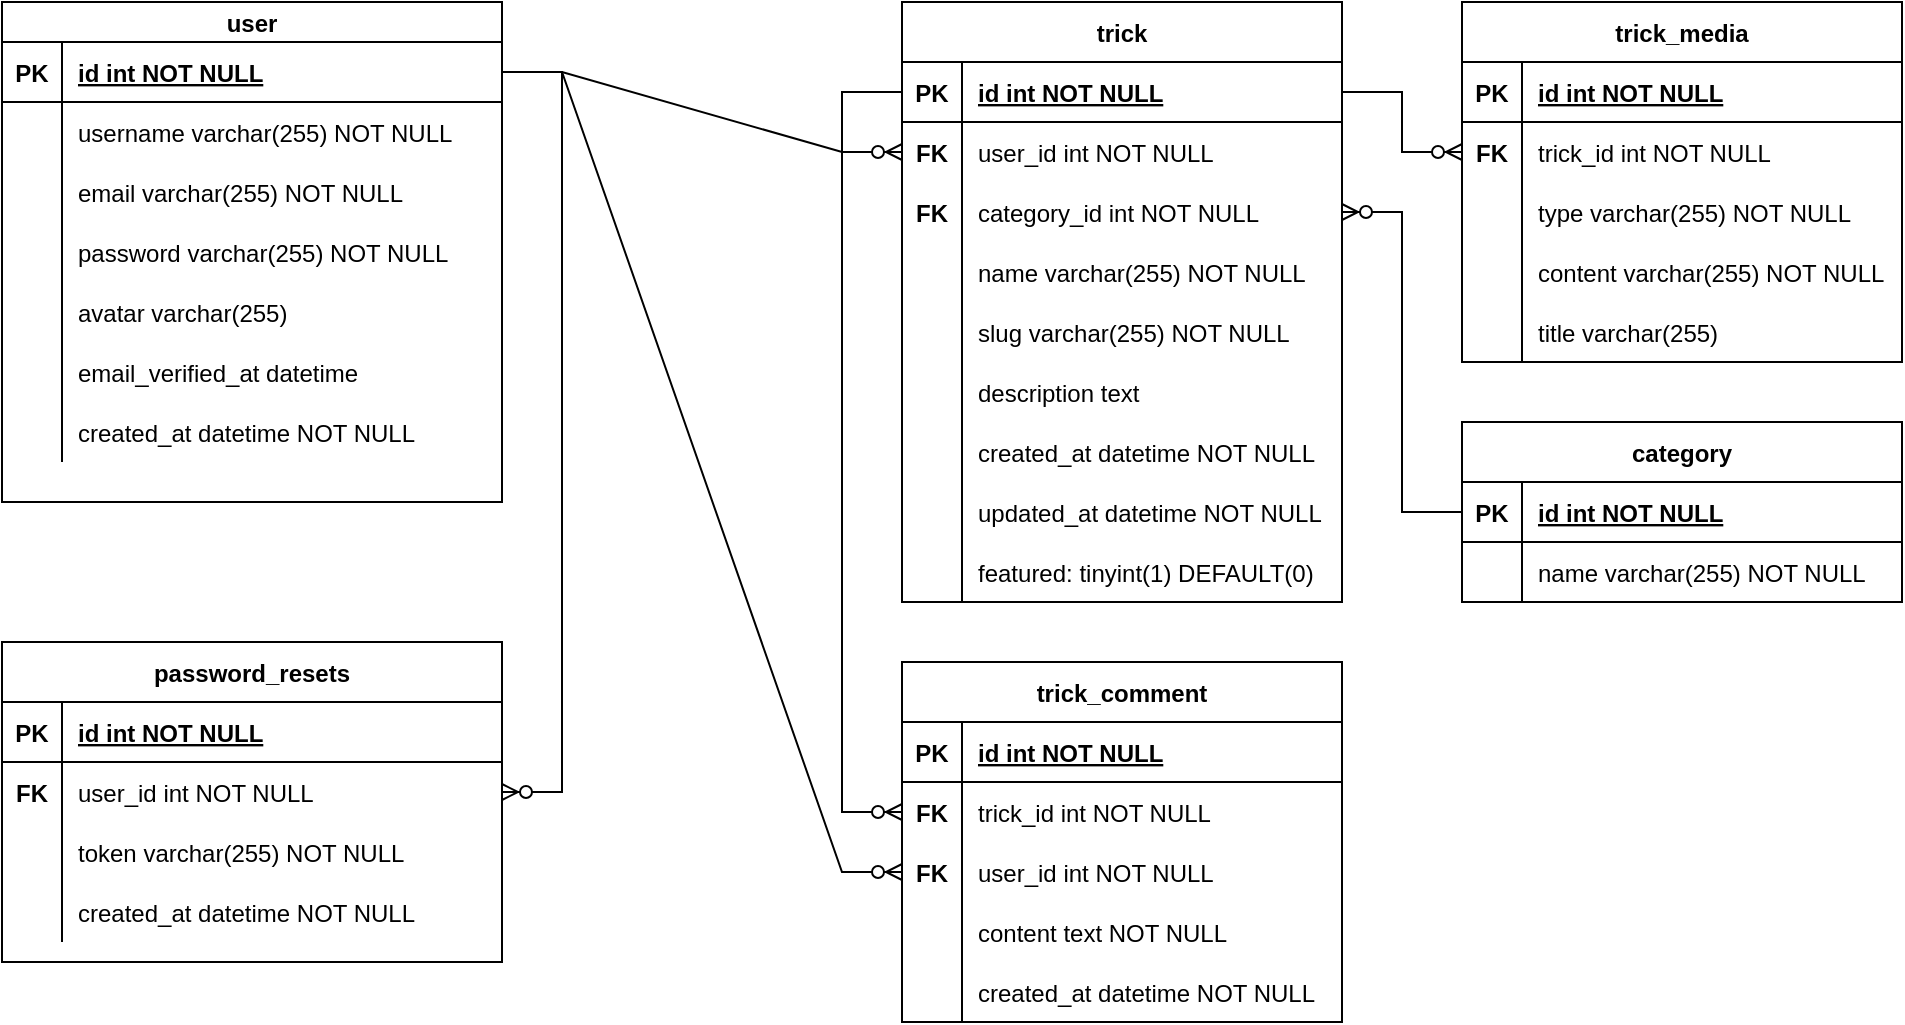 <mxfile version="20.8.16" type="device"><diagram id="R2lEEEUBdFMjLlhIrx00" name="Page-1"><mxGraphModel dx="1674" dy="854" grid="1" gridSize="10" guides="1" tooltips="1" connect="1" arrows="1" fold="1" page="1" pageScale="1" pageWidth="850" pageHeight="1100" math="0" shadow="0" extFonts="Permanent Marker^https://fonts.googleapis.com/css?family=Permanent+Marker"><root><mxCell id="0"/><mxCell id="1" parent="0"/><mxCell id="C-vyLk0tnHw3VtMMgP7b-23" value="user" style="shape=table;startSize=20;container=1;collapsible=1;childLayout=tableLayout;fixedRows=1;rowLines=0;fontStyle=1;align=center;resizeLast=1;" parent="1" vertex="1"><mxGeometry x="120" y="120" width="250" height="250" as="geometry"/></mxCell><mxCell id="C-vyLk0tnHw3VtMMgP7b-24" value="" style="shape=partialRectangle;collapsible=0;dropTarget=0;pointerEvents=0;fillColor=none;points=[[0,0.5],[1,0.5]];portConstraint=eastwest;top=0;left=0;right=0;bottom=1;" parent="C-vyLk0tnHw3VtMMgP7b-23" vertex="1"><mxGeometry y="20" width="250" height="30" as="geometry"/></mxCell><mxCell id="C-vyLk0tnHw3VtMMgP7b-25" value="PK" style="shape=partialRectangle;overflow=hidden;connectable=0;fillColor=none;top=0;left=0;bottom=0;right=0;fontStyle=1;" parent="C-vyLk0tnHw3VtMMgP7b-24" vertex="1"><mxGeometry width="30" height="30" as="geometry"><mxRectangle width="30" height="30" as="alternateBounds"/></mxGeometry></mxCell><mxCell id="C-vyLk0tnHw3VtMMgP7b-26" value="id int NOT NULL " style="shape=partialRectangle;overflow=hidden;connectable=0;fillColor=none;top=0;left=0;bottom=0;right=0;align=left;spacingLeft=6;fontStyle=5;" parent="C-vyLk0tnHw3VtMMgP7b-24" vertex="1"><mxGeometry x="30" width="220" height="30" as="geometry"><mxRectangle width="220" height="30" as="alternateBounds"/></mxGeometry></mxCell><mxCell id="C-vyLk0tnHw3VtMMgP7b-27" value="" style="shape=partialRectangle;collapsible=0;dropTarget=0;pointerEvents=0;fillColor=none;points=[[0,0.5],[1,0.5]];portConstraint=eastwest;top=0;left=0;right=0;bottom=0;" parent="C-vyLk0tnHw3VtMMgP7b-23" vertex="1"><mxGeometry y="50" width="250" height="30" as="geometry"/></mxCell><mxCell id="C-vyLk0tnHw3VtMMgP7b-28" value="" style="shape=partialRectangle;overflow=hidden;connectable=0;fillColor=none;top=0;left=0;bottom=0;right=0;" parent="C-vyLk0tnHw3VtMMgP7b-27" vertex="1"><mxGeometry width="30" height="30" as="geometry"><mxRectangle width="30" height="30" as="alternateBounds"/></mxGeometry></mxCell><mxCell id="C-vyLk0tnHw3VtMMgP7b-29" value="username varchar(255) NOT NULL" style="shape=partialRectangle;overflow=hidden;connectable=0;fillColor=none;top=0;left=0;bottom=0;right=0;align=left;spacingLeft=6;" parent="C-vyLk0tnHw3VtMMgP7b-27" vertex="1"><mxGeometry x="30" width="220" height="30" as="geometry"><mxRectangle width="220" height="30" as="alternateBounds"/></mxGeometry></mxCell><mxCell id="mA1rvCmJtgQA0jrDYd6d-15" value="" style="shape=partialRectangle;collapsible=0;dropTarget=0;pointerEvents=0;fillColor=none;points=[[0,0.5],[1,0.5]];portConstraint=eastwest;top=0;left=0;right=0;bottom=0;" parent="C-vyLk0tnHw3VtMMgP7b-23" vertex="1"><mxGeometry y="80" width="250" height="30" as="geometry"/></mxCell><mxCell id="mA1rvCmJtgQA0jrDYd6d-16" value="" style="shape=partialRectangle;overflow=hidden;connectable=0;fillColor=none;top=0;left=0;bottom=0;right=0;" parent="mA1rvCmJtgQA0jrDYd6d-15" vertex="1"><mxGeometry width="30" height="30" as="geometry"><mxRectangle width="30" height="30" as="alternateBounds"/></mxGeometry></mxCell><mxCell id="mA1rvCmJtgQA0jrDYd6d-17" value="email varchar(255) NOT NULL" style="shape=partialRectangle;overflow=hidden;connectable=0;fillColor=none;top=0;left=0;bottom=0;right=0;align=left;spacingLeft=6;" parent="mA1rvCmJtgQA0jrDYd6d-15" vertex="1"><mxGeometry x="30" width="220" height="30" as="geometry"><mxRectangle width="220" height="30" as="alternateBounds"/></mxGeometry></mxCell><mxCell id="mA1rvCmJtgQA0jrDYd6d-18" value="" style="shape=partialRectangle;collapsible=0;dropTarget=0;pointerEvents=0;fillColor=none;points=[[0,0.5],[1,0.5]];portConstraint=eastwest;top=0;left=0;right=0;bottom=0;" parent="C-vyLk0tnHw3VtMMgP7b-23" vertex="1"><mxGeometry y="110" width="250" height="30" as="geometry"/></mxCell><mxCell id="mA1rvCmJtgQA0jrDYd6d-19" value="" style="shape=partialRectangle;overflow=hidden;connectable=0;fillColor=none;top=0;left=0;bottom=0;right=0;" parent="mA1rvCmJtgQA0jrDYd6d-18" vertex="1"><mxGeometry width="30" height="30" as="geometry"><mxRectangle width="30" height="30" as="alternateBounds"/></mxGeometry></mxCell><mxCell id="mA1rvCmJtgQA0jrDYd6d-20" value="password varchar(255) NOT NULL" style="shape=partialRectangle;overflow=hidden;connectable=0;fillColor=none;top=0;left=0;bottom=0;right=0;align=left;spacingLeft=6;" parent="mA1rvCmJtgQA0jrDYd6d-18" vertex="1"><mxGeometry x="30" width="220" height="30" as="geometry"><mxRectangle width="220" height="30" as="alternateBounds"/></mxGeometry></mxCell><mxCell id="mA1rvCmJtgQA0jrDYd6d-21" value="" style="shape=partialRectangle;collapsible=0;dropTarget=0;pointerEvents=0;fillColor=none;points=[[0,0.5],[1,0.5]];portConstraint=eastwest;top=0;left=0;right=0;bottom=0;" parent="C-vyLk0tnHw3VtMMgP7b-23" vertex="1"><mxGeometry y="140" width="250" height="30" as="geometry"/></mxCell><mxCell id="mA1rvCmJtgQA0jrDYd6d-22" value="" style="shape=partialRectangle;overflow=hidden;connectable=0;fillColor=none;top=0;left=0;bottom=0;right=0;" parent="mA1rvCmJtgQA0jrDYd6d-21" vertex="1"><mxGeometry width="30" height="30" as="geometry"><mxRectangle width="30" height="30" as="alternateBounds"/></mxGeometry></mxCell><mxCell id="mA1rvCmJtgQA0jrDYd6d-23" value="avatar varchar(255)" style="shape=partialRectangle;overflow=hidden;connectable=0;fillColor=none;top=0;left=0;bottom=0;right=0;align=left;spacingLeft=6;" parent="mA1rvCmJtgQA0jrDYd6d-21" vertex="1"><mxGeometry x="30" width="220" height="30" as="geometry"><mxRectangle width="220" height="30" as="alternateBounds"/></mxGeometry></mxCell><mxCell id="mA1rvCmJtgQA0jrDYd6d-29" value="" style="shape=partialRectangle;collapsible=0;dropTarget=0;pointerEvents=0;fillColor=none;points=[[0,0.5],[1,0.5]];portConstraint=eastwest;top=0;left=0;right=0;bottom=0;" parent="C-vyLk0tnHw3VtMMgP7b-23" vertex="1"><mxGeometry y="170" width="250" height="30" as="geometry"/></mxCell><mxCell id="mA1rvCmJtgQA0jrDYd6d-30" value="" style="shape=partialRectangle;overflow=hidden;connectable=0;fillColor=none;top=0;left=0;bottom=0;right=0;" parent="mA1rvCmJtgQA0jrDYd6d-29" vertex="1"><mxGeometry width="30" height="30" as="geometry"><mxRectangle width="30" height="30" as="alternateBounds"/></mxGeometry></mxCell><mxCell id="mA1rvCmJtgQA0jrDYd6d-31" value="email_verified_at datetime" style="shape=partialRectangle;overflow=hidden;connectable=0;fillColor=none;top=0;left=0;bottom=0;right=0;align=left;spacingLeft=6;" parent="mA1rvCmJtgQA0jrDYd6d-29" vertex="1"><mxGeometry x="30" width="220" height="30" as="geometry"><mxRectangle width="220" height="30" as="alternateBounds"/></mxGeometry></mxCell><mxCell id="mA1rvCmJtgQA0jrDYd6d-32" value="" style="shape=partialRectangle;collapsible=0;dropTarget=0;pointerEvents=0;fillColor=none;points=[[0,0.5],[1,0.5]];portConstraint=eastwest;top=0;left=0;right=0;bottom=0;" parent="C-vyLk0tnHw3VtMMgP7b-23" vertex="1"><mxGeometry y="200" width="250" height="30" as="geometry"/></mxCell><mxCell id="mA1rvCmJtgQA0jrDYd6d-33" value="" style="shape=partialRectangle;overflow=hidden;connectable=0;fillColor=none;top=0;left=0;bottom=0;right=0;" parent="mA1rvCmJtgQA0jrDYd6d-32" vertex="1"><mxGeometry width="30" height="30" as="geometry"><mxRectangle width="30" height="30" as="alternateBounds"/></mxGeometry></mxCell><mxCell id="mA1rvCmJtgQA0jrDYd6d-34" value="created_at datetime NOT NULL" style="shape=partialRectangle;overflow=hidden;connectable=0;fillColor=none;top=0;left=0;bottom=0;right=0;align=left;spacingLeft=6;" parent="mA1rvCmJtgQA0jrDYd6d-32" vertex="1"><mxGeometry x="30" width="220" height="30" as="geometry"><mxRectangle width="220" height="30" as="alternateBounds"/></mxGeometry></mxCell><mxCell id="mA1rvCmJtgQA0jrDYd6d-35" value="password_resets" style="shape=table;startSize=30;container=1;collapsible=1;childLayout=tableLayout;fixedRows=1;rowLines=0;fontStyle=1;align=center;resizeLast=1;" parent="1" vertex="1"><mxGeometry x="120" y="440" width="250" height="160" as="geometry"/></mxCell><mxCell id="mA1rvCmJtgQA0jrDYd6d-36" value="" style="shape=partialRectangle;collapsible=0;dropTarget=0;pointerEvents=0;fillColor=none;points=[[0,0.5],[1,0.5]];portConstraint=eastwest;top=0;left=0;right=0;bottom=1;" parent="mA1rvCmJtgQA0jrDYd6d-35" vertex="1"><mxGeometry y="30" width="250" height="30" as="geometry"/></mxCell><mxCell id="mA1rvCmJtgQA0jrDYd6d-37" value="PK" style="shape=partialRectangle;overflow=hidden;connectable=0;fillColor=none;top=0;left=0;bottom=0;right=0;fontStyle=1;" parent="mA1rvCmJtgQA0jrDYd6d-36" vertex="1"><mxGeometry width="30" height="30" as="geometry"><mxRectangle width="30" height="30" as="alternateBounds"/></mxGeometry></mxCell><mxCell id="mA1rvCmJtgQA0jrDYd6d-38" value="id int NOT NULL " style="shape=partialRectangle;overflow=hidden;connectable=0;fillColor=none;top=0;left=0;bottom=0;right=0;align=left;spacingLeft=6;fontStyle=5;" parent="mA1rvCmJtgQA0jrDYd6d-36" vertex="1"><mxGeometry x="30" width="220" height="30" as="geometry"><mxRectangle width="220" height="30" as="alternateBounds"/></mxGeometry></mxCell><mxCell id="mA1rvCmJtgQA0jrDYd6d-39" value="" style="shape=partialRectangle;collapsible=0;dropTarget=0;pointerEvents=0;fillColor=none;points=[[0,0.5],[1,0.5]];portConstraint=eastwest;top=0;left=0;right=0;bottom=0;" parent="mA1rvCmJtgQA0jrDYd6d-35" vertex="1"><mxGeometry y="60" width="250" height="30" as="geometry"/></mxCell><mxCell id="mA1rvCmJtgQA0jrDYd6d-40" value="FK" style="shape=partialRectangle;overflow=hidden;connectable=0;fillColor=none;top=0;left=0;bottom=0;right=0;fontStyle=1" parent="mA1rvCmJtgQA0jrDYd6d-39" vertex="1"><mxGeometry width="30" height="30" as="geometry"><mxRectangle width="30" height="30" as="alternateBounds"/></mxGeometry></mxCell><mxCell id="mA1rvCmJtgQA0jrDYd6d-41" value="user_id int NOT NULL" style="shape=partialRectangle;overflow=hidden;connectable=0;fillColor=none;top=0;left=0;bottom=0;right=0;align=left;spacingLeft=6;" parent="mA1rvCmJtgQA0jrDYd6d-39" vertex="1"><mxGeometry x="30" width="220" height="30" as="geometry"><mxRectangle width="220" height="30" as="alternateBounds"/></mxGeometry></mxCell><mxCell id="mA1rvCmJtgQA0jrDYd6d-42" value="" style="shape=partialRectangle;collapsible=0;dropTarget=0;pointerEvents=0;fillColor=none;points=[[0,0.5],[1,0.5]];portConstraint=eastwest;top=0;left=0;right=0;bottom=0;" parent="mA1rvCmJtgQA0jrDYd6d-35" vertex="1"><mxGeometry y="90" width="250" height="30" as="geometry"/></mxCell><mxCell id="mA1rvCmJtgQA0jrDYd6d-43" value="" style="shape=partialRectangle;overflow=hidden;connectable=0;fillColor=none;top=0;left=0;bottom=0;right=0;" parent="mA1rvCmJtgQA0jrDYd6d-42" vertex="1"><mxGeometry width="30" height="30" as="geometry"><mxRectangle width="30" height="30" as="alternateBounds"/></mxGeometry></mxCell><mxCell id="mA1rvCmJtgQA0jrDYd6d-44" value="token varchar(255) NOT NULL" style="shape=partialRectangle;overflow=hidden;connectable=0;fillColor=none;top=0;left=0;bottom=0;right=0;align=left;spacingLeft=6;" parent="mA1rvCmJtgQA0jrDYd6d-42" vertex="1"><mxGeometry x="30" width="220" height="30" as="geometry"><mxRectangle width="220" height="30" as="alternateBounds"/></mxGeometry></mxCell><mxCell id="mA1rvCmJtgQA0jrDYd6d-54" value="" style="shape=partialRectangle;collapsible=0;dropTarget=0;pointerEvents=0;fillColor=none;points=[[0,0.5],[1,0.5]];portConstraint=eastwest;top=0;left=0;right=0;bottom=0;" parent="mA1rvCmJtgQA0jrDYd6d-35" vertex="1"><mxGeometry y="120" width="250" height="30" as="geometry"/></mxCell><mxCell id="mA1rvCmJtgQA0jrDYd6d-55" value="" style="shape=partialRectangle;overflow=hidden;connectable=0;fillColor=none;top=0;left=0;bottom=0;right=0;" parent="mA1rvCmJtgQA0jrDYd6d-54" vertex="1"><mxGeometry width="30" height="30" as="geometry"><mxRectangle width="30" height="30" as="alternateBounds"/></mxGeometry></mxCell><mxCell id="mA1rvCmJtgQA0jrDYd6d-56" value="created_at datetime NOT NULL" style="shape=partialRectangle;overflow=hidden;connectable=0;fillColor=none;top=0;left=0;bottom=0;right=0;align=left;spacingLeft=6;" parent="mA1rvCmJtgQA0jrDYd6d-54" vertex="1"><mxGeometry x="30" width="220" height="30" as="geometry"><mxRectangle width="220" height="30" as="alternateBounds"/></mxGeometry></mxCell><mxCell id="mA1rvCmJtgQA0jrDYd6d-58" value="" style="edgeStyle=entityRelationEdgeStyle;fontSize=12;html=1;endArrow=ERzeroToMany;endFill=1;rounded=0;exitX=1;exitY=0.5;exitDx=0;exitDy=0;entryX=1;entryY=0.5;entryDx=0;entryDy=0;" parent="1" source="C-vyLk0tnHw3VtMMgP7b-24" target="mA1rvCmJtgQA0jrDYd6d-39" edge="1"><mxGeometry width="100" height="100" relative="1" as="geometry"><mxPoint x="470" y="240" as="sourcePoint"/><mxPoint x="570" y="140" as="targetPoint"/></mxGeometry></mxCell><mxCell id="mA1rvCmJtgQA0jrDYd6d-59" value="trick" style="shape=table;startSize=30;container=1;collapsible=1;childLayout=tableLayout;fixedRows=1;rowLines=0;fontStyle=1;align=center;resizeLast=1;" parent="1" vertex="1"><mxGeometry x="570" y="120" width="220" height="300" as="geometry"/></mxCell><mxCell id="mA1rvCmJtgQA0jrDYd6d-60" value="" style="shape=tableRow;horizontal=0;startSize=0;swimlaneHead=0;swimlaneBody=0;fillColor=none;collapsible=0;dropTarget=0;points=[[0,0.5],[1,0.5]];portConstraint=eastwest;top=0;left=0;right=0;bottom=1;" parent="mA1rvCmJtgQA0jrDYd6d-59" vertex="1"><mxGeometry y="30" width="220" height="30" as="geometry"/></mxCell><mxCell id="mA1rvCmJtgQA0jrDYd6d-61" value="PK" style="shape=partialRectangle;connectable=0;fillColor=none;top=0;left=0;bottom=0;right=0;fontStyle=1;overflow=hidden;" parent="mA1rvCmJtgQA0jrDYd6d-60" vertex="1"><mxGeometry width="30" height="30" as="geometry"><mxRectangle width="30" height="30" as="alternateBounds"/></mxGeometry></mxCell><mxCell id="mA1rvCmJtgQA0jrDYd6d-62" value="id int NOT NULL" style="shape=partialRectangle;connectable=0;fillColor=none;top=0;left=0;bottom=0;right=0;align=left;spacingLeft=6;fontStyle=5;overflow=hidden;" parent="mA1rvCmJtgQA0jrDYd6d-60" vertex="1"><mxGeometry x="30" width="190" height="30" as="geometry"><mxRectangle width="190" height="30" as="alternateBounds"/></mxGeometry></mxCell><mxCell id="mA1rvCmJtgQA0jrDYd6d-63" value="" style="shape=tableRow;horizontal=0;startSize=0;swimlaneHead=0;swimlaneBody=0;fillColor=none;collapsible=0;dropTarget=0;points=[[0,0.5],[1,0.5]];portConstraint=eastwest;top=0;left=0;right=0;bottom=0;" parent="mA1rvCmJtgQA0jrDYd6d-59" vertex="1"><mxGeometry y="60" width="220" height="30" as="geometry"/></mxCell><mxCell id="mA1rvCmJtgQA0jrDYd6d-64" value="FK" style="shape=partialRectangle;connectable=0;fillColor=none;top=0;left=0;bottom=0;right=0;editable=1;overflow=hidden;fontStyle=1" parent="mA1rvCmJtgQA0jrDYd6d-63" vertex="1"><mxGeometry width="30" height="30" as="geometry"><mxRectangle width="30" height="30" as="alternateBounds"/></mxGeometry></mxCell><mxCell id="mA1rvCmJtgQA0jrDYd6d-65" value="user_id int NOT NULL" style="shape=partialRectangle;connectable=0;fillColor=none;top=0;left=0;bottom=0;right=0;align=left;spacingLeft=6;overflow=hidden;" parent="mA1rvCmJtgQA0jrDYd6d-63" vertex="1"><mxGeometry x="30" width="190" height="30" as="geometry"><mxRectangle width="190" height="30" as="alternateBounds"/></mxGeometry></mxCell><mxCell id="mA1rvCmJtgQA0jrDYd6d-66" value="" style="shape=tableRow;horizontal=0;startSize=0;swimlaneHead=0;swimlaneBody=0;fillColor=none;collapsible=0;dropTarget=0;points=[[0,0.5],[1,0.5]];portConstraint=eastwest;top=0;left=0;right=0;bottom=0;" parent="mA1rvCmJtgQA0jrDYd6d-59" vertex="1"><mxGeometry y="90" width="220" height="30" as="geometry"/></mxCell><mxCell id="mA1rvCmJtgQA0jrDYd6d-67" value="FK" style="shape=partialRectangle;connectable=0;fillColor=none;top=0;left=0;bottom=0;right=0;editable=1;overflow=hidden;fontStyle=1" parent="mA1rvCmJtgQA0jrDYd6d-66" vertex="1"><mxGeometry width="30" height="30" as="geometry"><mxRectangle width="30" height="30" as="alternateBounds"/></mxGeometry></mxCell><mxCell id="mA1rvCmJtgQA0jrDYd6d-68" value="category_id int NOT NULL" style="shape=partialRectangle;connectable=0;fillColor=none;top=0;left=0;bottom=0;right=0;align=left;spacingLeft=6;overflow=hidden;" parent="mA1rvCmJtgQA0jrDYd6d-66" vertex="1"><mxGeometry x="30" width="190" height="30" as="geometry"><mxRectangle width="190" height="30" as="alternateBounds"/></mxGeometry></mxCell><mxCell id="mA1rvCmJtgQA0jrDYd6d-69" value="" style="shape=tableRow;horizontal=0;startSize=0;swimlaneHead=0;swimlaneBody=0;fillColor=none;collapsible=0;dropTarget=0;points=[[0,0.5],[1,0.5]];portConstraint=eastwest;top=0;left=0;right=0;bottom=0;" parent="mA1rvCmJtgQA0jrDYd6d-59" vertex="1"><mxGeometry y="120" width="220" height="30" as="geometry"/></mxCell><mxCell id="mA1rvCmJtgQA0jrDYd6d-70" value="" style="shape=partialRectangle;connectable=0;fillColor=none;top=0;left=0;bottom=0;right=0;editable=1;overflow=hidden;" parent="mA1rvCmJtgQA0jrDYd6d-69" vertex="1"><mxGeometry width="30" height="30" as="geometry"><mxRectangle width="30" height="30" as="alternateBounds"/></mxGeometry></mxCell><mxCell id="mA1rvCmJtgQA0jrDYd6d-71" value="name varchar(255) NOT NULL" style="shape=partialRectangle;connectable=0;fillColor=none;top=0;left=0;bottom=0;right=0;align=left;spacingLeft=6;overflow=hidden;" parent="mA1rvCmJtgQA0jrDYd6d-69" vertex="1"><mxGeometry x="30" width="190" height="30" as="geometry"><mxRectangle width="190" height="30" as="alternateBounds"/></mxGeometry></mxCell><mxCell id="mA1rvCmJtgQA0jrDYd6d-72" value="" style="shape=tableRow;horizontal=0;startSize=0;swimlaneHead=0;swimlaneBody=0;fillColor=none;collapsible=0;dropTarget=0;points=[[0,0.5],[1,0.5]];portConstraint=eastwest;top=0;left=0;right=0;bottom=0;" parent="mA1rvCmJtgQA0jrDYd6d-59" vertex="1"><mxGeometry y="150" width="220" height="30" as="geometry"/></mxCell><mxCell id="mA1rvCmJtgQA0jrDYd6d-73" value="" style="shape=partialRectangle;connectable=0;fillColor=none;top=0;left=0;bottom=0;right=0;editable=1;overflow=hidden;" parent="mA1rvCmJtgQA0jrDYd6d-72" vertex="1"><mxGeometry width="30" height="30" as="geometry"><mxRectangle width="30" height="30" as="alternateBounds"/></mxGeometry></mxCell><mxCell id="mA1rvCmJtgQA0jrDYd6d-74" value="slug varchar(255) NOT NULL" style="shape=partialRectangle;connectable=0;fillColor=none;top=0;left=0;bottom=0;right=0;align=left;spacingLeft=6;overflow=hidden;" parent="mA1rvCmJtgQA0jrDYd6d-72" vertex="1"><mxGeometry x="30" width="190" height="30" as="geometry"><mxRectangle width="190" height="30" as="alternateBounds"/></mxGeometry></mxCell><mxCell id="mA1rvCmJtgQA0jrDYd6d-75" value="" style="shape=tableRow;horizontal=0;startSize=0;swimlaneHead=0;swimlaneBody=0;fillColor=none;collapsible=0;dropTarget=0;points=[[0,0.5],[1,0.5]];portConstraint=eastwest;top=0;left=0;right=0;bottom=0;" parent="mA1rvCmJtgQA0jrDYd6d-59" vertex="1"><mxGeometry y="180" width="220" height="30" as="geometry"/></mxCell><mxCell id="mA1rvCmJtgQA0jrDYd6d-76" value="" style="shape=partialRectangle;connectable=0;fillColor=none;top=0;left=0;bottom=0;right=0;editable=1;overflow=hidden;" parent="mA1rvCmJtgQA0jrDYd6d-75" vertex="1"><mxGeometry width="30" height="30" as="geometry"><mxRectangle width="30" height="30" as="alternateBounds"/></mxGeometry></mxCell><mxCell id="mA1rvCmJtgQA0jrDYd6d-77" value="description text" style="shape=partialRectangle;connectable=0;fillColor=none;top=0;left=0;bottom=0;right=0;align=left;spacingLeft=6;overflow=hidden;" parent="mA1rvCmJtgQA0jrDYd6d-75" vertex="1"><mxGeometry x="30" width="190" height="30" as="geometry"><mxRectangle width="190" height="30" as="alternateBounds"/></mxGeometry></mxCell><mxCell id="mA1rvCmJtgQA0jrDYd6d-78" value="" style="shape=tableRow;horizontal=0;startSize=0;swimlaneHead=0;swimlaneBody=0;fillColor=none;collapsible=0;dropTarget=0;points=[[0,0.5],[1,0.5]];portConstraint=eastwest;top=0;left=0;right=0;bottom=0;" parent="mA1rvCmJtgQA0jrDYd6d-59" vertex="1"><mxGeometry y="210" width="220" height="30" as="geometry"/></mxCell><mxCell id="mA1rvCmJtgQA0jrDYd6d-79" value="" style="shape=partialRectangle;connectable=0;fillColor=none;top=0;left=0;bottom=0;right=0;editable=1;overflow=hidden;" parent="mA1rvCmJtgQA0jrDYd6d-78" vertex="1"><mxGeometry width="30" height="30" as="geometry"><mxRectangle width="30" height="30" as="alternateBounds"/></mxGeometry></mxCell><mxCell id="mA1rvCmJtgQA0jrDYd6d-80" value="created_at datetime NOT NULL" style="shape=partialRectangle;connectable=0;fillColor=none;top=0;left=0;bottom=0;right=0;align=left;spacingLeft=6;overflow=hidden;" parent="mA1rvCmJtgQA0jrDYd6d-78" vertex="1"><mxGeometry x="30" width="190" height="30" as="geometry"><mxRectangle width="190" height="30" as="alternateBounds"/></mxGeometry></mxCell><mxCell id="mA1rvCmJtgQA0jrDYd6d-81" value="" style="shape=tableRow;horizontal=0;startSize=0;swimlaneHead=0;swimlaneBody=0;fillColor=none;collapsible=0;dropTarget=0;points=[[0,0.5],[1,0.5]];portConstraint=eastwest;top=0;left=0;right=0;bottom=0;" parent="mA1rvCmJtgQA0jrDYd6d-59" vertex="1"><mxGeometry y="240" width="220" height="30" as="geometry"/></mxCell><mxCell id="mA1rvCmJtgQA0jrDYd6d-82" value="" style="shape=partialRectangle;connectable=0;fillColor=none;top=0;left=0;bottom=0;right=0;editable=1;overflow=hidden;" parent="mA1rvCmJtgQA0jrDYd6d-81" vertex="1"><mxGeometry width="30" height="30" as="geometry"><mxRectangle width="30" height="30" as="alternateBounds"/></mxGeometry></mxCell><mxCell id="mA1rvCmJtgQA0jrDYd6d-83" value="updated_at datetime NOT NULL" style="shape=partialRectangle;connectable=0;fillColor=none;top=0;left=0;bottom=0;right=0;align=left;spacingLeft=6;overflow=hidden;" parent="mA1rvCmJtgQA0jrDYd6d-81" vertex="1"><mxGeometry x="30" width="190" height="30" as="geometry"><mxRectangle width="190" height="30" as="alternateBounds"/></mxGeometry></mxCell><mxCell id="mA1rvCmJtgQA0jrDYd6d-84" value="" style="shape=tableRow;horizontal=0;startSize=0;swimlaneHead=0;swimlaneBody=0;fillColor=none;collapsible=0;dropTarget=0;points=[[0,0.5],[1,0.5]];portConstraint=eastwest;top=0;left=0;right=0;bottom=0;" parent="mA1rvCmJtgQA0jrDYd6d-59" vertex="1"><mxGeometry y="270" width="220" height="30" as="geometry"/></mxCell><mxCell id="mA1rvCmJtgQA0jrDYd6d-85" value="" style="shape=partialRectangle;connectable=0;fillColor=none;top=0;left=0;bottom=0;right=0;editable=1;overflow=hidden;" parent="mA1rvCmJtgQA0jrDYd6d-84" vertex="1"><mxGeometry width="30" height="30" as="geometry"><mxRectangle width="30" height="30" as="alternateBounds"/></mxGeometry></mxCell><mxCell id="mA1rvCmJtgQA0jrDYd6d-86" value="featured: tinyint(1) DEFAULT(0)" style="shape=partialRectangle;connectable=0;fillColor=none;top=0;left=0;bottom=0;right=0;align=left;spacingLeft=6;overflow=hidden;" parent="mA1rvCmJtgQA0jrDYd6d-84" vertex="1"><mxGeometry x="30" width="190" height="30" as="geometry"><mxRectangle width="190" height="30" as="alternateBounds"/></mxGeometry></mxCell><mxCell id="mA1rvCmJtgQA0jrDYd6d-87" value="" style="edgeStyle=entityRelationEdgeStyle;fontSize=12;html=1;endArrow=ERzeroToMany;endFill=1;rounded=0;exitX=1;exitY=0.5;exitDx=0;exitDy=0;entryX=0;entryY=0.5;entryDx=0;entryDy=0;" parent="1" source="C-vyLk0tnHw3VtMMgP7b-24" target="mA1rvCmJtgQA0jrDYd6d-63" edge="1"><mxGeometry width="100" height="100" relative="1" as="geometry"><mxPoint x="440" y="370" as="sourcePoint"/><mxPoint x="540" y="270" as="targetPoint"/></mxGeometry></mxCell><mxCell id="mA1rvCmJtgQA0jrDYd6d-88" value="category" style="shape=table;startSize=30;container=1;collapsible=1;childLayout=tableLayout;fixedRows=1;rowLines=0;fontStyle=1;align=center;resizeLast=1;" parent="1" vertex="1"><mxGeometry x="850" y="330" width="220" height="90" as="geometry"/></mxCell><mxCell id="mA1rvCmJtgQA0jrDYd6d-89" value="" style="shape=tableRow;horizontal=0;startSize=0;swimlaneHead=0;swimlaneBody=0;fillColor=none;collapsible=0;dropTarget=0;points=[[0,0.5],[1,0.5]];portConstraint=eastwest;top=0;left=0;right=0;bottom=1;" parent="mA1rvCmJtgQA0jrDYd6d-88" vertex="1"><mxGeometry y="30" width="220" height="30" as="geometry"/></mxCell><mxCell id="mA1rvCmJtgQA0jrDYd6d-90" value="PK" style="shape=partialRectangle;connectable=0;fillColor=none;top=0;left=0;bottom=0;right=0;fontStyle=1;overflow=hidden;" parent="mA1rvCmJtgQA0jrDYd6d-89" vertex="1"><mxGeometry width="30" height="30" as="geometry"><mxRectangle width="30" height="30" as="alternateBounds"/></mxGeometry></mxCell><mxCell id="mA1rvCmJtgQA0jrDYd6d-91" value="id int NOT NULL" style="shape=partialRectangle;connectable=0;fillColor=none;top=0;left=0;bottom=0;right=0;align=left;spacingLeft=6;fontStyle=5;overflow=hidden;" parent="mA1rvCmJtgQA0jrDYd6d-89" vertex="1"><mxGeometry x="30" width="190" height="30" as="geometry"><mxRectangle width="190" height="30" as="alternateBounds"/></mxGeometry></mxCell><mxCell id="mA1rvCmJtgQA0jrDYd6d-92" value="" style="shape=tableRow;horizontal=0;startSize=0;swimlaneHead=0;swimlaneBody=0;fillColor=none;collapsible=0;dropTarget=0;points=[[0,0.5],[1,0.5]];portConstraint=eastwest;top=0;left=0;right=0;bottom=0;" parent="mA1rvCmJtgQA0jrDYd6d-88" vertex="1"><mxGeometry y="60" width="220" height="30" as="geometry"/></mxCell><mxCell id="mA1rvCmJtgQA0jrDYd6d-93" value="" style="shape=partialRectangle;connectable=0;fillColor=none;top=0;left=0;bottom=0;right=0;editable=1;overflow=hidden;" parent="mA1rvCmJtgQA0jrDYd6d-92" vertex="1"><mxGeometry width="30" height="30" as="geometry"><mxRectangle width="30" height="30" as="alternateBounds"/></mxGeometry></mxCell><mxCell id="mA1rvCmJtgQA0jrDYd6d-94" value="name varchar(255) NOT NULL" style="shape=partialRectangle;connectable=0;fillColor=none;top=0;left=0;bottom=0;right=0;align=left;spacingLeft=6;overflow=hidden;" parent="mA1rvCmJtgQA0jrDYd6d-92" vertex="1"><mxGeometry x="30" width="190" height="30" as="geometry"><mxRectangle width="190" height="30" as="alternateBounds"/></mxGeometry></mxCell><mxCell id="mA1rvCmJtgQA0jrDYd6d-101" value="" style="edgeStyle=orthogonalEdgeStyle;fontSize=12;html=1;endArrow=ERzeroToMany;endFill=1;rounded=0;exitX=0;exitY=0.5;exitDx=0;exitDy=0;entryX=1;entryY=0.5;entryDx=0;entryDy=0;" parent="1" source="mA1rvCmJtgQA0jrDYd6d-89" target="mA1rvCmJtgQA0jrDYd6d-66" edge="1"><mxGeometry width="100" height="100" relative="1" as="geometry"><mxPoint x="440" y="460" as="sourcePoint"/><mxPoint x="540" y="360" as="targetPoint"/></mxGeometry></mxCell><mxCell id="mA1rvCmJtgQA0jrDYd6d-102" value="trick_media" style="shape=table;startSize=30;container=1;collapsible=1;childLayout=tableLayout;fixedRows=1;rowLines=0;fontStyle=1;align=center;resizeLast=1;" parent="1" vertex="1"><mxGeometry x="850" y="120" width="220" height="180" as="geometry"/></mxCell><mxCell id="mA1rvCmJtgQA0jrDYd6d-103" value="" style="shape=tableRow;horizontal=0;startSize=0;swimlaneHead=0;swimlaneBody=0;fillColor=none;collapsible=0;dropTarget=0;points=[[0,0.5],[1,0.5]];portConstraint=eastwest;top=0;left=0;right=0;bottom=1;" parent="mA1rvCmJtgQA0jrDYd6d-102" vertex="1"><mxGeometry y="30" width="220" height="30" as="geometry"/></mxCell><mxCell id="mA1rvCmJtgQA0jrDYd6d-104" value="PK" style="shape=partialRectangle;connectable=0;fillColor=none;top=0;left=0;bottom=0;right=0;fontStyle=1;overflow=hidden;" parent="mA1rvCmJtgQA0jrDYd6d-103" vertex="1"><mxGeometry width="30" height="30" as="geometry"><mxRectangle width="30" height="30" as="alternateBounds"/></mxGeometry></mxCell><mxCell id="mA1rvCmJtgQA0jrDYd6d-105" value="id int NOT NULL" style="shape=partialRectangle;connectable=0;fillColor=none;top=0;left=0;bottom=0;right=0;align=left;spacingLeft=6;fontStyle=5;overflow=hidden;" parent="mA1rvCmJtgQA0jrDYd6d-103" vertex="1"><mxGeometry x="30" width="190" height="30" as="geometry"><mxRectangle width="190" height="30" as="alternateBounds"/></mxGeometry></mxCell><mxCell id="mA1rvCmJtgQA0jrDYd6d-106" value="" style="shape=tableRow;horizontal=0;startSize=0;swimlaneHead=0;swimlaneBody=0;fillColor=none;collapsible=0;dropTarget=0;points=[[0,0.5],[1,0.5]];portConstraint=eastwest;top=0;left=0;right=0;bottom=0;" parent="mA1rvCmJtgQA0jrDYd6d-102" vertex="1"><mxGeometry y="60" width="220" height="30" as="geometry"/></mxCell><mxCell id="mA1rvCmJtgQA0jrDYd6d-107" value="FK" style="shape=partialRectangle;connectable=0;fillColor=none;top=0;left=0;bottom=0;right=0;editable=1;overflow=hidden;fontStyle=1" parent="mA1rvCmJtgQA0jrDYd6d-106" vertex="1"><mxGeometry width="30" height="30" as="geometry"><mxRectangle width="30" height="30" as="alternateBounds"/></mxGeometry></mxCell><mxCell id="mA1rvCmJtgQA0jrDYd6d-108" value="trick_id int NOT NULL" style="shape=partialRectangle;connectable=0;fillColor=none;top=0;left=0;bottom=0;right=0;align=left;spacingLeft=6;overflow=hidden;" parent="mA1rvCmJtgQA0jrDYd6d-106" vertex="1"><mxGeometry x="30" width="190" height="30" as="geometry"><mxRectangle width="190" height="30" as="alternateBounds"/></mxGeometry></mxCell><mxCell id="mA1rvCmJtgQA0jrDYd6d-109" value="" style="shape=tableRow;horizontal=0;startSize=0;swimlaneHead=0;swimlaneBody=0;fillColor=none;collapsible=0;dropTarget=0;points=[[0,0.5],[1,0.5]];portConstraint=eastwest;top=0;left=0;right=0;bottom=0;" parent="mA1rvCmJtgQA0jrDYd6d-102" vertex="1"><mxGeometry y="90" width="220" height="30" as="geometry"/></mxCell><mxCell id="mA1rvCmJtgQA0jrDYd6d-110" value="" style="shape=partialRectangle;connectable=0;fillColor=none;top=0;left=0;bottom=0;right=0;editable=1;overflow=hidden;" parent="mA1rvCmJtgQA0jrDYd6d-109" vertex="1"><mxGeometry width="30" height="30" as="geometry"><mxRectangle width="30" height="30" as="alternateBounds"/></mxGeometry></mxCell><mxCell id="mA1rvCmJtgQA0jrDYd6d-111" value="type varchar(255) NOT NULL" style="shape=partialRectangle;connectable=0;fillColor=none;top=0;left=0;bottom=0;right=0;align=left;spacingLeft=6;overflow=hidden;" parent="mA1rvCmJtgQA0jrDYd6d-109" vertex="1"><mxGeometry x="30" width="190" height="30" as="geometry"><mxRectangle width="190" height="30" as="alternateBounds"/></mxGeometry></mxCell><mxCell id="mA1rvCmJtgQA0jrDYd6d-112" value="" style="shape=tableRow;horizontal=0;startSize=0;swimlaneHead=0;swimlaneBody=0;fillColor=none;collapsible=0;dropTarget=0;points=[[0,0.5],[1,0.5]];portConstraint=eastwest;top=0;left=0;right=0;bottom=0;" parent="mA1rvCmJtgQA0jrDYd6d-102" vertex="1"><mxGeometry y="120" width="220" height="30" as="geometry"/></mxCell><mxCell id="mA1rvCmJtgQA0jrDYd6d-113" value="" style="shape=partialRectangle;connectable=0;fillColor=none;top=0;left=0;bottom=0;right=0;editable=1;overflow=hidden;" parent="mA1rvCmJtgQA0jrDYd6d-112" vertex="1"><mxGeometry width="30" height="30" as="geometry"><mxRectangle width="30" height="30" as="alternateBounds"/></mxGeometry></mxCell><mxCell id="mA1rvCmJtgQA0jrDYd6d-114" value="content varchar(255) NOT NULL" style="shape=partialRectangle;connectable=0;fillColor=none;top=0;left=0;bottom=0;right=0;align=left;spacingLeft=6;overflow=hidden;" parent="mA1rvCmJtgQA0jrDYd6d-112" vertex="1"><mxGeometry x="30" width="190" height="30" as="geometry"><mxRectangle width="190" height="30" as="alternateBounds"/></mxGeometry></mxCell><mxCell id="mA1rvCmJtgQA0jrDYd6d-116" value="" style="shape=tableRow;horizontal=0;startSize=0;swimlaneHead=0;swimlaneBody=0;fillColor=none;collapsible=0;dropTarget=0;points=[[0,0.5],[1,0.5]];portConstraint=eastwest;top=0;left=0;right=0;bottom=0;" parent="mA1rvCmJtgQA0jrDYd6d-102" vertex="1"><mxGeometry y="150" width="220" height="30" as="geometry"/></mxCell><mxCell id="mA1rvCmJtgQA0jrDYd6d-117" value="" style="shape=partialRectangle;connectable=0;fillColor=none;top=0;left=0;bottom=0;right=0;editable=1;overflow=hidden;" parent="mA1rvCmJtgQA0jrDYd6d-116" vertex="1"><mxGeometry width="30" height="30" as="geometry"><mxRectangle width="30" height="30" as="alternateBounds"/></mxGeometry></mxCell><mxCell id="mA1rvCmJtgQA0jrDYd6d-118" value="title varchar(255)" style="shape=partialRectangle;connectable=0;fillColor=none;top=0;left=0;bottom=0;right=0;align=left;spacingLeft=6;overflow=hidden;" parent="mA1rvCmJtgQA0jrDYd6d-116" vertex="1"><mxGeometry x="30" width="190" height="30" as="geometry"><mxRectangle width="190" height="30" as="alternateBounds"/></mxGeometry></mxCell><mxCell id="mA1rvCmJtgQA0jrDYd6d-115" value="" style="edgeStyle=entityRelationEdgeStyle;fontSize=12;html=1;endArrow=ERzeroToMany;endFill=1;rounded=0;entryX=0;entryY=0.5;entryDx=0;entryDy=0;exitX=1;exitY=0.5;exitDx=0;exitDy=0;" parent="1" source="mA1rvCmJtgQA0jrDYd6d-60" target="mA1rvCmJtgQA0jrDYd6d-106" edge="1"><mxGeometry width="100" height="100" relative="1" as="geometry"><mxPoint x="890" y="500" as="sourcePoint"/><mxPoint x="990" y="400" as="targetPoint"/></mxGeometry></mxCell><mxCell id="mA1rvCmJtgQA0jrDYd6d-119" value="trick_comment" style="shape=table;startSize=30;container=1;collapsible=1;childLayout=tableLayout;fixedRows=1;rowLines=0;fontStyle=1;align=center;resizeLast=1;" parent="1" vertex="1"><mxGeometry x="570" y="450" width="220" height="180" as="geometry"/></mxCell><mxCell id="mA1rvCmJtgQA0jrDYd6d-120" value="" style="shape=tableRow;horizontal=0;startSize=0;swimlaneHead=0;swimlaneBody=0;fillColor=none;collapsible=0;dropTarget=0;points=[[0,0.5],[1,0.5]];portConstraint=eastwest;top=0;left=0;right=0;bottom=1;" parent="mA1rvCmJtgQA0jrDYd6d-119" vertex="1"><mxGeometry y="30" width="220" height="30" as="geometry"/></mxCell><mxCell id="mA1rvCmJtgQA0jrDYd6d-121" value="PK" style="shape=partialRectangle;connectable=0;fillColor=none;top=0;left=0;bottom=0;right=0;fontStyle=1;overflow=hidden;" parent="mA1rvCmJtgQA0jrDYd6d-120" vertex="1"><mxGeometry width="30" height="30" as="geometry"><mxRectangle width="30" height="30" as="alternateBounds"/></mxGeometry></mxCell><mxCell id="mA1rvCmJtgQA0jrDYd6d-122" value="id int NOT NULL" style="shape=partialRectangle;connectable=0;fillColor=none;top=0;left=0;bottom=0;right=0;align=left;spacingLeft=6;fontStyle=5;overflow=hidden;" parent="mA1rvCmJtgQA0jrDYd6d-120" vertex="1"><mxGeometry x="30" width="190" height="30" as="geometry"><mxRectangle width="190" height="30" as="alternateBounds"/></mxGeometry></mxCell><mxCell id="mA1rvCmJtgQA0jrDYd6d-123" value="" style="shape=tableRow;horizontal=0;startSize=0;swimlaneHead=0;swimlaneBody=0;fillColor=none;collapsible=0;dropTarget=0;points=[[0,0.5],[1,0.5]];portConstraint=eastwest;top=0;left=0;right=0;bottom=0;" parent="mA1rvCmJtgQA0jrDYd6d-119" vertex="1"><mxGeometry y="60" width="220" height="30" as="geometry"/></mxCell><mxCell id="mA1rvCmJtgQA0jrDYd6d-124" value="FK" style="shape=partialRectangle;connectable=0;fillColor=none;top=0;left=0;bottom=0;right=0;editable=1;overflow=hidden;fontStyle=1" parent="mA1rvCmJtgQA0jrDYd6d-123" vertex="1"><mxGeometry width="30" height="30" as="geometry"><mxRectangle width="30" height="30" as="alternateBounds"/></mxGeometry></mxCell><mxCell id="mA1rvCmJtgQA0jrDYd6d-125" value="trick_id int NOT NULL" style="shape=partialRectangle;connectable=0;fillColor=none;top=0;left=0;bottom=0;right=0;align=left;spacingLeft=6;overflow=hidden;" parent="mA1rvCmJtgQA0jrDYd6d-123" vertex="1"><mxGeometry x="30" width="190" height="30" as="geometry"><mxRectangle width="190" height="30" as="alternateBounds"/></mxGeometry></mxCell><mxCell id="mA1rvCmJtgQA0jrDYd6d-126" value="" style="shape=tableRow;horizontal=0;startSize=0;swimlaneHead=0;swimlaneBody=0;fillColor=none;collapsible=0;dropTarget=0;points=[[0,0.5],[1,0.5]];portConstraint=eastwest;top=0;left=0;right=0;bottom=0;" parent="mA1rvCmJtgQA0jrDYd6d-119" vertex="1"><mxGeometry y="90" width="220" height="30" as="geometry"/></mxCell><mxCell id="mA1rvCmJtgQA0jrDYd6d-127" value="FK" style="shape=partialRectangle;connectable=0;fillColor=none;top=0;left=0;bottom=0;right=0;editable=1;overflow=hidden;fontStyle=1" parent="mA1rvCmJtgQA0jrDYd6d-126" vertex="1"><mxGeometry width="30" height="30" as="geometry"><mxRectangle width="30" height="30" as="alternateBounds"/></mxGeometry></mxCell><mxCell id="mA1rvCmJtgQA0jrDYd6d-128" value="user_id int NOT NULL" style="shape=partialRectangle;connectable=0;fillColor=none;top=0;left=0;bottom=0;right=0;align=left;spacingLeft=6;overflow=hidden;" parent="mA1rvCmJtgQA0jrDYd6d-126" vertex="1"><mxGeometry x="30" width="190" height="30" as="geometry"><mxRectangle width="190" height="30" as="alternateBounds"/></mxGeometry></mxCell><mxCell id="mA1rvCmJtgQA0jrDYd6d-129" value="" style="shape=tableRow;horizontal=0;startSize=0;swimlaneHead=0;swimlaneBody=0;fillColor=none;collapsible=0;dropTarget=0;points=[[0,0.5],[1,0.5]];portConstraint=eastwest;top=0;left=0;right=0;bottom=0;" parent="mA1rvCmJtgQA0jrDYd6d-119" vertex="1"><mxGeometry y="120" width="220" height="30" as="geometry"/></mxCell><mxCell id="mA1rvCmJtgQA0jrDYd6d-130" value="" style="shape=partialRectangle;connectable=0;fillColor=none;top=0;left=0;bottom=0;right=0;editable=1;overflow=hidden;" parent="mA1rvCmJtgQA0jrDYd6d-129" vertex="1"><mxGeometry width="30" height="30" as="geometry"><mxRectangle width="30" height="30" as="alternateBounds"/></mxGeometry></mxCell><mxCell id="mA1rvCmJtgQA0jrDYd6d-131" value="content text NOT NULL" style="shape=partialRectangle;connectable=0;fillColor=none;top=0;left=0;bottom=0;right=0;align=left;spacingLeft=6;overflow=hidden;" parent="mA1rvCmJtgQA0jrDYd6d-129" vertex="1"><mxGeometry x="30" width="190" height="30" as="geometry"><mxRectangle width="190" height="30" as="alternateBounds"/></mxGeometry></mxCell><mxCell id="mA1rvCmJtgQA0jrDYd6d-132" value="" style="shape=tableRow;horizontal=0;startSize=0;swimlaneHead=0;swimlaneBody=0;fillColor=none;collapsible=0;dropTarget=0;points=[[0,0.5],[1,0.5]];portConstraint=eastwest;top=0;left=0;right=0;bottom=0;" parent="mA1rvCmJtgQA0jrDYd6d-119" vertex="1"><mxGeometry y="150" width="220" height="30" as="geometry"/></mxCell><mxCell id="mA1rvCmJtgQA0jrDYd6d-133" value="" style="shape=partialRectangle;connectable=0;fillColor=none;top=0;left=0;bottom=0;right=0;editable=1;overflow=hidden;" parent="mA1rvCmJtgQA0jrDYd6d-132" vertex="1"><mxGeometry width="30" height="30" as="geometry"><mxRectangle width="30" height="30" as="alternateBounds"/></mxGeometry></mxCell><mxCell id="mA1rvCmJtgQA0jrDYd6d-134" value="created_at datetime NOT NULL" style="shape=partialRectangle;connectable=0;fillColor=none;top=0;left=0;bottom=0;right=0;align=left;spacingLeft=6;overflow=hidden;" parent="mA1rvCmJtgQA0jrDYd6d-132" vertex="1"><mxGeometry x="30" width="190" height="30" as="geometry"><mxRectangle width="190" height="30" as="alternateBounds"/></mxGeometry></mxCell><mxCell id="mA1rvCmJtgQA0jrDYd6d-136" value="" style="edgeStyle=entityRelationEdgeStyle;fontSize=12;html=1;endArrow=ERzeroToMany;endFill=1;rounded=0;exitX=1;exitY=0.5;exitDx=0;exitDy=0;entryX=0;entryY=0.5;entryDx=0;entryDy=0;" parent="1" source="C-vyLk0tnHw3VtMMgP7b-24" target="mA1rvCmJtgQA0jrDYd6d-126" edge="1"><mxGeometry width="100" height="100" relative="1" as="geometry"><mxPoint x="440" y="570" as="sourcePoint"/><mxPoint x="540" y="470" as="targetPoint"/></mxGeometry></mxCell><mxCell id="mA1rvCmJtgQA0jrDYd6d-137" value="" style="edgeStyle=orthogonalEdgeStyle;fontSize=12;html=1;endArrow=ERzeroToMany;endFill=1;rounded=0;exitX=0;exitY=0.5;exitDx=0;exitDy=0;entryX=0;entryY=0.5;entryDx=0;entryDy=0;" parent="1" source="mA1rvCmJtgQA0jrDYd6d-60" target="mA1rvCmJtgQA0jrDYd6d-123" edge="1"><mxGeometry width="100" height="100" relative="1" as="geometry"><mxPoint x="410" y="620" as="sourcePoint"/><mxPoint x="510" y="520" as="targetPoint"/><Array as="points"><mxPoint x="540" y="165"/><mxPoint x="540" y="525"/></Array></mxGeometry></mxCell></root></mxGraphModel></diagram></mxfile>